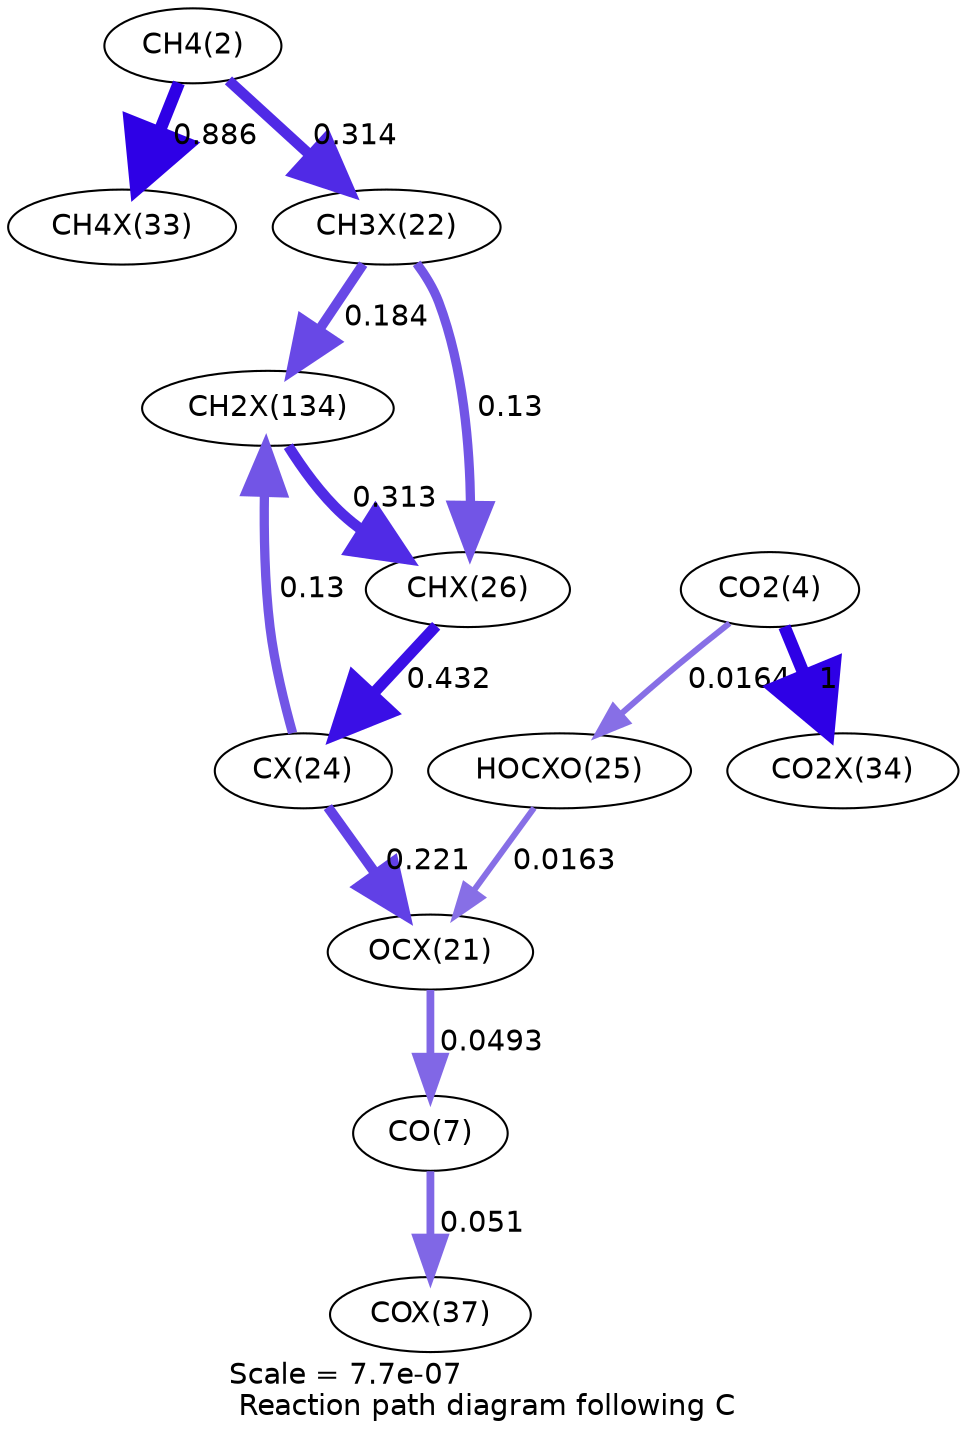 digraph reaction_paths {
center=1;
s4 -> s31[fontname="Helvetica", penwidth=5.91, arrowsize=2.95, color="0.7, 1.39, 0.9"
, label=" 0.886"];
s4 -> s25[fontname="Helvetica", penwidth=5.12, arrowsize=2.56, color="0.7, 0.814, 0.9"
, label=" 0.314"];
s25 -> s37[fontname="Helvetica", penwidth=4.72, arrowsize=2.36, color="0.7, 0.684, 0.9"
, label=" 0.184"];
s25 -> s29[fontname="Helvetica", penwidth=4.46, arrowsize=2.23, color="0.7, 0.63, 0.9"
, label=" 0.13"];
s37 -> s29[fontname="Helvetica", penwidth=5.12, arrowsize=2.56, color="0.7, 0.813, 0.9"
, label=" 0.313"];
s27 -> s37[fontname="Helvetica", penwidth=4.46, arrowsize=2.23, color="0.7, 0.63, 0.9"
, label=" 0.13"];
s29 -> s27[fontname="Helvetica", penwidth=5.37, arrowsize=2.68, color="0.7, 0.932, 0.9"
, label=" 0.432"];
s27 -> s24[fontname="Helvetica", penwidth=4.86, arrowsize=2.43, color="0.7, 0.721, 0.9"
, label=" 0.221"];
s24 -> s9[fontname="Helvetica", penwidth=3.73, arrowsize=1.86, color="0.7, 0.549, 0.9"
, label=" 0.0493"];
s9 -> s35[fontname="Helvetica", penwidth=3.75, arrowsize=1.88, color="0.7, 0.551, 0.9"
, label=" 0.051"];
s28 -> s24[fontname="Helvetica", penwidth=2.89, arrowsize=1.45, color="0.7, 0.516, 0.9"
, label=" 0.0163"];
s6 -> s28[fontname="Helvetica", penwidth=2.89, arrowsize=1.45, color="0.7, 0.516, 0.9"
, label=" 0.0164"];
s6 -> s32[fontname="Helvetica", penwidth=6, arrowsize=3, color="0.7, 1.5, 0.9"
, label=" 1"];
s4 [ fontname="Helvetica", label="CH4(2)"];
s6 [ fontname="Helvetica", label="CO2(4)"];
s9 [ fontname="Helvetica", label="CO(7)"];
s24 [ fontname="Helvetica", label="OCX(21)"];
s25 [ fontname="Helvetica", label="CH3X(22)"];
s27 [ fontname="Helvetica", label="CX(24)"];
s28 [ fontname="Helvetica", label="HOCXO(25)"];
s29 [ fontname="Helvetica", label="CHX(26)"];
s31 [ fontname="Helvetica", label="CH4X(33)"];
s32 [ fontname="Helvetica", label="CO2X(34)"];
s35 [ fontname="Helvetica", label="COX(37)"];
s37 [ fontname="Helvetica", label="CH2X(134)"];
 label = "Scale = 7.7e-07\l Reaction path diagram following C";
 fontname = "Helvetica";
}
